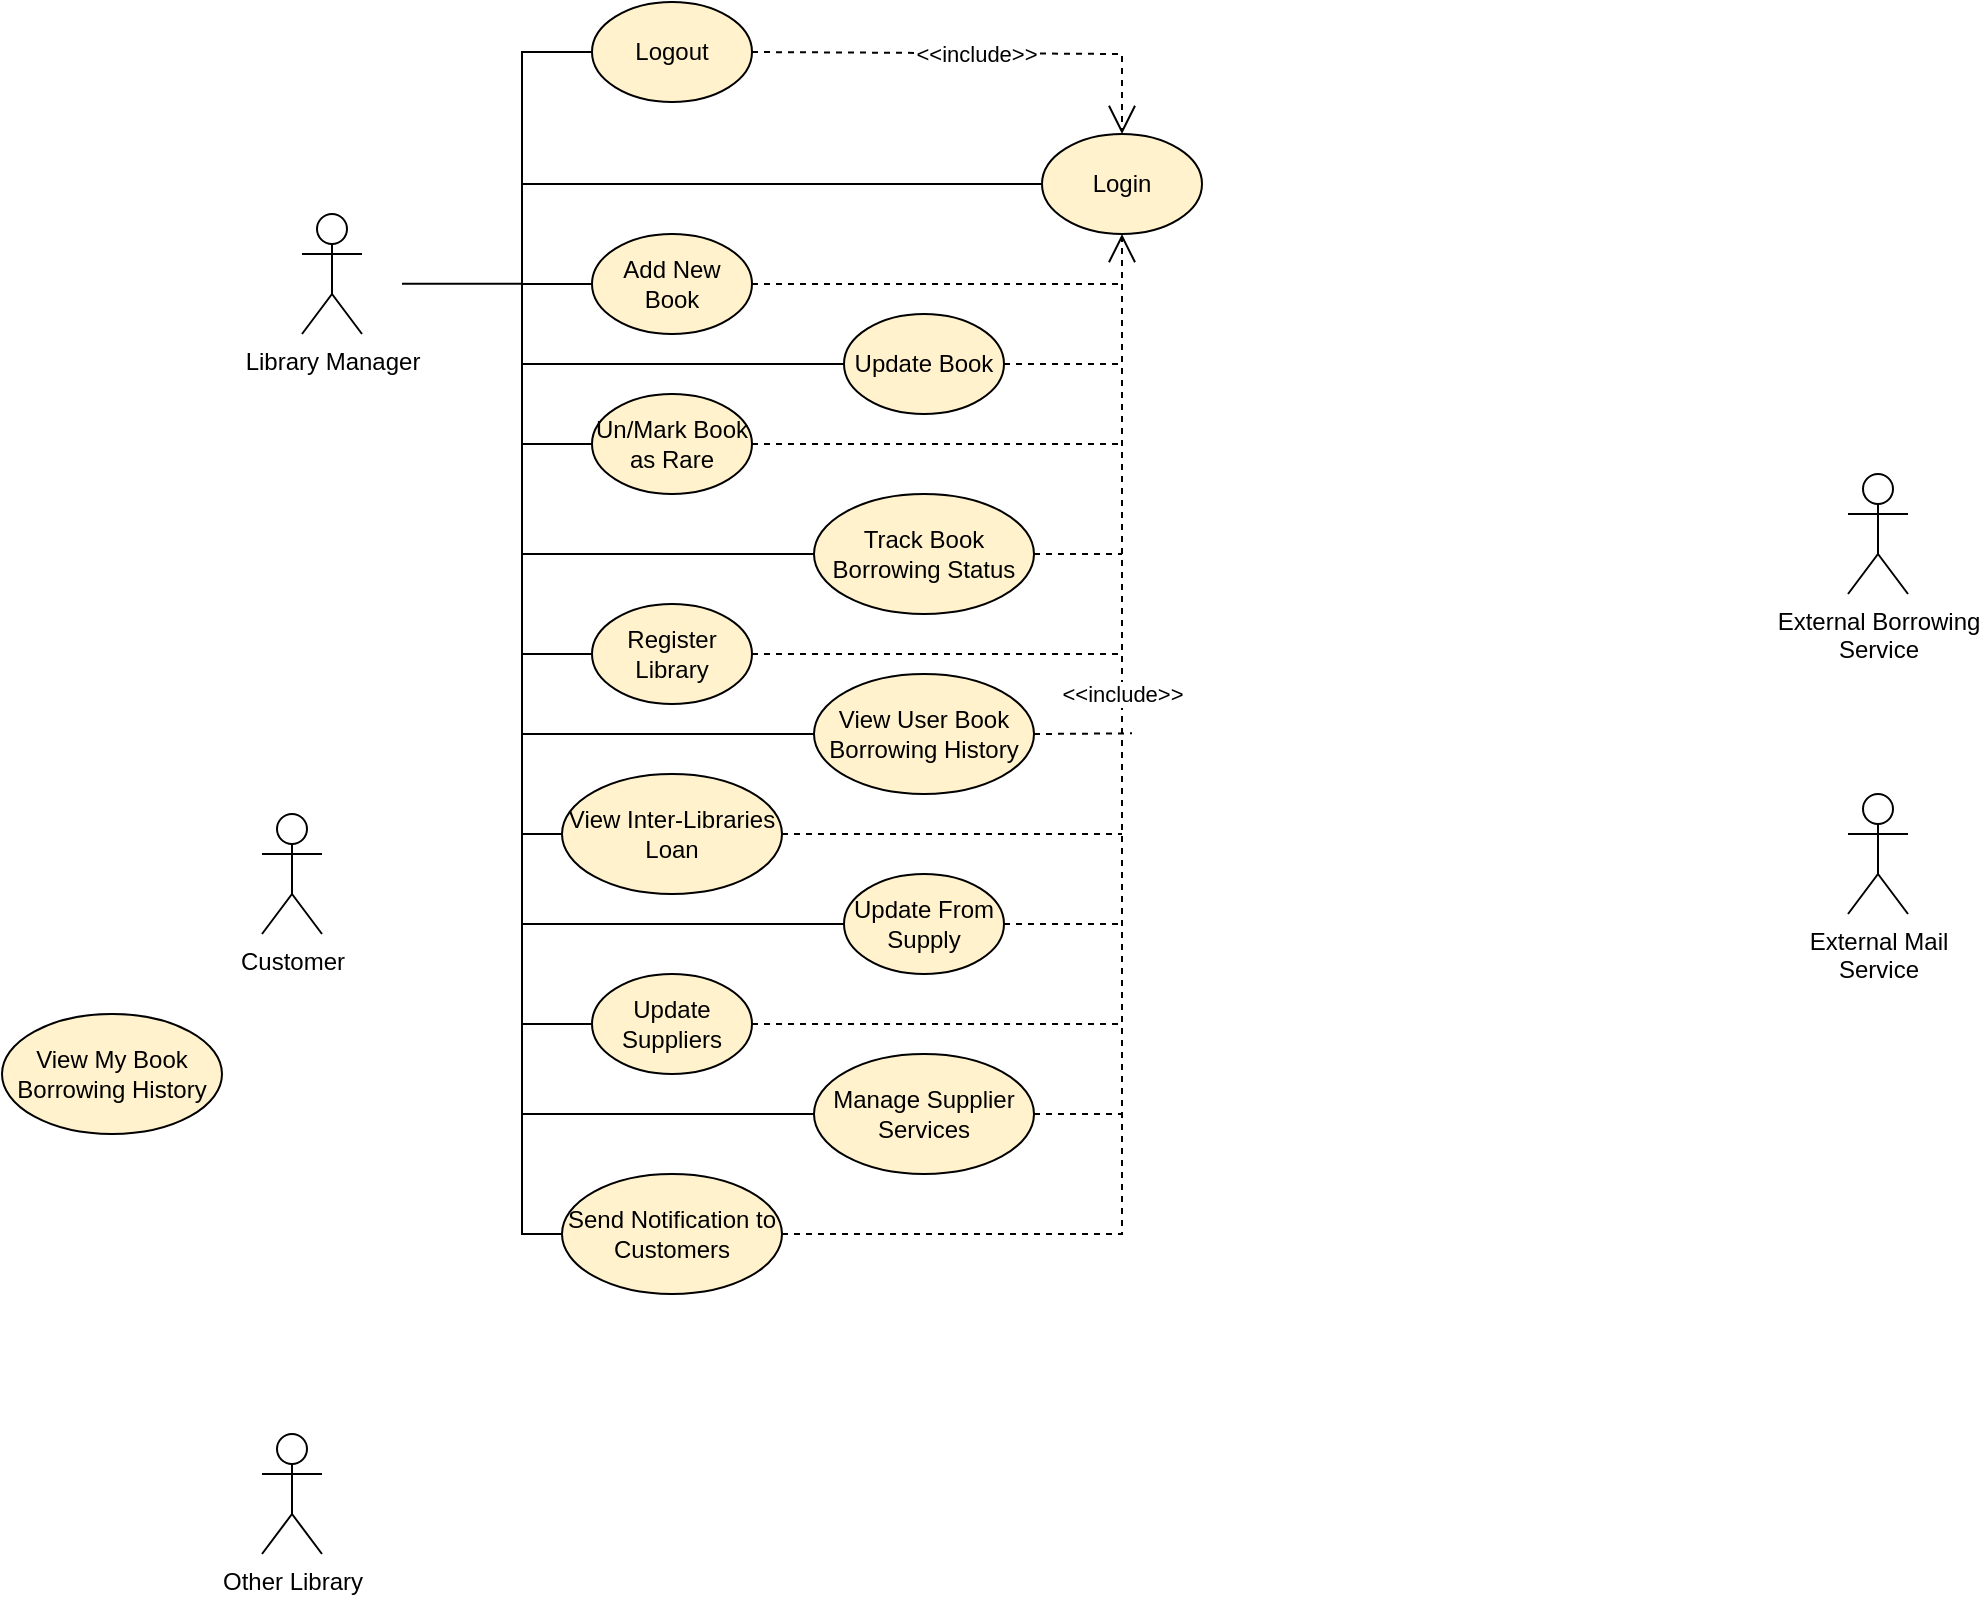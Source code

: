 <mxfile version="24.7.6">
  <diagram name="Page-1" id="7oypQDB3SKRC0D1iNIvr">
    <mxGraphModel dx="2045" dy="622" grid="1" gridSize="10" guides="1" tooltips="1" connect="1" arrows="1" fold="1" page="1" pageScale="1" pageWidth="850" pageHeight="1100" math="0" shadow="0">
      <root>
        <mxCell id="0" />
        <mxCell id="1" parent="0" />
        <mxCell id="VYR5HJMIhHFBfFQLynJq-1" value="Library Manager" style="shape=umlActor;verticalLabelPosition=bottom;verticalAlign=top;html=1;outlineConnect=0;" vertex="1" parent="1">
          <mxGeometry x="-310" y="120" width="30" height="60" as="geometry" />
        </mxCell>
        <mxCell id="VYR5HJMIhHFBfFQLynJq-2" value="Customer" style="shape=umlActor;verticalLabelPosition=bottom;verticalAlign=top;html=1;outlineConnect=0;" vertex="1" parent="1">
          <mxGeometry x="-330" y="420" width="30" height="60" as="geometry" />
        </mxCell>
        <mxCell id="VYR5HJMIhHFBfFQLynJq-6" value="Login" style="ellipse;whiteSpace=wrap;html=1;fillColor=#fff2cc;strokeColor=#000000;" vertex="1" parent="1">
          <mxGeometry x="60" y="80" width="80" height="50" as="geometry" />
        </mxCell>
        <mxCell id="VYR5HJMIhHFBfFQLynJq-7" value="Logout" style="ellipse;whiteSpace=wrap;html=1;fillColor=#fff2cc;strokeColor=#000000;" vertex="1" parent="1">
          <mxGeometry x="-165" y="14" width="80" height="50" as="geometry" />
        </mxCell>
        <mxCell id="VYR5HJMIhHFBfFQLynJq-11" value="External Mail&lt;div&gt;Service&lt;/div&gt;" style="shape=umlActor;verticalLabelPosition=bottom;verticalAlign=top;html=1;outlineConnect=0;" vertex="1" parent="1">
          <mxGeometry x="463" y="410" width="30" height="60" as="geometry" />
        </mxCell>
        <mxCell id="VYR5HJMIhHFBfFQLynJq-12" value="External Borrowing&lt;div&gt;Service&lt;/div&gt;" style="shape=umlActor;verticalLabelPosition=bottom;verticalAlign=top;html=1;outlineConnect=0;" vertex="1" parent="1">
          <mxGeometry x="463" y="250" width="30" height="60" as="geometry" />
        </mxCell>
        <mxCell id="VYR5HJMIhHFBfFQLynJq-13" value="Other Library" style="shape=umlActor;verticalLabelPosition=bottom;verticalAlign=top;html=1;outlineConnect=0;" vertex="1" parent="1">
          <mxGeometry x="-330" y="730" width="30" height="60" as="geometry" />
        </mxCell>
        <mxCell id="VYR5HJMIhHFBfFQLynJq-16" value="Add New&lt;div&gt;Book&lt;/div&gt;" style="ellipse;whiteSpace=wrap;html=1;fillColor=#fff2cc;strokeColor=#000000;" vertex="1" parent="1">
          <mxGeometry x="-165" y="130" width="80" height="50" as="geometry" />
        </mxCell>
        <mxCell id="VYR5HJMIhHFBfFQLynJq-17" value="Un/Mark Book&lt;div&gt;as Rare&lt;/div&gt;" style="ellipse;whiteSpace=wrap;html=1;fillColor=#fff2cc;strokeColor=#000000;" vertex="1" parent="1">
          <mxGeometry x="-165" y="210" width="80" height="50" as="geometry" />
        </mxCell>
        <mxCell id="VYR5HJMIhHFBfFQLynJq-18" value="Update Book" style="ellipse;whiteSpace=wrap;html=1;fillColor=#fff2cc;strokeColor=#000000;" vertex="1" parent="1">
          <mxGeometry x="-39" y="170" width="80" height="50" as="geometry" />
        </mxCell>
        <mxCell id="VYR5HJMIhHFBfFQLynJq-19" value="Register Library" style="ellipse;whiteSpace=wrap;html=1;fillColor=#fff2cc;strokeColor=#000000;" vertex="1" parent="1">
          <mxGeometry x="-165" y="315" width="80" height="50" as="geometry" />
        </mxCell>
        <mxCell id="VYR5HJMIhHFBfFQLynJq-20" value="Track Book Borrowing Status" style="ellipse;whiteSpace=wrap;html=1;fillColor=#fff2cc;strokeColor=#000000;" vertex="1" parent="1">
          <mxGeometry x="-54" y="260" width="110" height="60" as="geometry" />
        </mxCell>
        <mxCell id="VYR5HJMIhHFBfFQLynJq-21" value="View User Book Borrowing History" style="ellipse;whiteSpace=wrap;html=1;fillColor=#fff2cc;strokeColor=#000000;" vertex="1" parent="1">
          <mxGeometry x="-54" y="350" width="110" height="60" as="geometry" />
        </mxCell>
        <mxCell id="VYR5HJMIhHFBfFQLynJq-22" value="View Inter-Libraries Loan" style="ellipse;whiteSpace=wrap;html=1;fillColor=#fff2cc;strokeColor=#000000;" vertex="1" parent="1">
          <mxGeometry x="-180" y="400" width="110" height="60" as="geometry" />
        </mxCell>
        <mxCell id="VYR5HJMIhHFBfFQLynJq-24" value="Update Suppliers" style="ellipse;whiteSpace=wrap;html=1;fillColor=#fff2cc;strokeColor=#000000;" vertex="1" parent="1">
          <mxGeometry x="-165" y="500" width="80" height="50" as="geometry" />
        </mxCell>
        <mxCell id="VYR5HJMIhHFBfFQLynJq-25" value="Update From Supply" style="ellipse;whiteSpace=wrap;html=1;fillColor=#fff2cc;strokeColor=#000000;" vertex="1" parent="1">
          <mxGeometry x="-39" y="450" width="80" height="50" as="geometry" />
        </mxCell>
        <mxCell id="VYR5HJMIhHFBfFQLynJq-27" value="Manage Supplier Services" style="ellipse;whiteSpace=wrap;html=1;fillColor=#fff2cc;strokeColor=#000000;" vertex="1" parent="1">
          <mxGeometry x="-54" y="540" width="110" height="60" as="geometry" />
        </mxCell>
        <mxCell id="VYR5HJMIhHFBfFQLynJq-28" value="Send Notification to Customers" style="ellipse;whiteSpace=wrap;html=1;fillColor=#fff2cc;strokeColor=#000000;" vertex="1" parent="1">
          <mxGeometry x="-180" y="600" width="110" height="60" as="geometry" />
        </mxCell>
        <mxCell id="VYR5HJMIhHFBfFQLynJq-29" value="View My Book Borrowing History" style="ellipse;whiteSpace=wrap;html=1;fillColor=#fff2cc;strokeColor=#000000;" vertex="1" parent="1">
          <mxGeometry x="-460" y="520" width="110" height="60" as="geometry" />
        </mxCell>
        <mxCell id="VYR5HJMIhHFBfFQLynJq-37" value="" style="endArrow=none;html=1;rounded=0;entryX=0;entryY=0.5;entryDx=0;entryDy=0;exitX=0;exitY=0.5;exitDx=0;exitDy=0;" edge="1" parent="1" source="VYR5HJMIhHFBfFQLynJq-28" target="VYR5HJMIhHFBfFQLynJq-7">
          <mxGeometry width="50" height="50" relative="1" as="geometry">
            <mxPoint x="-200" y="360" as="sourcePoint" />
            <mxPoint x="50" y="130" as="targetPoint" />
            <Array as="points">
              <mxPoint x="-200" y="630" />
              <mxPoint x="-200" y="39" />
            </Array>
          </mxGeometry>
        </mxCell>
        <mxCell id="VYR5HJMIhHFBfFQLynJq-39" value="&amp;lt;&amp;lt;include&amp;gt;&amp;gt;" style="endArrow=open;endSize=12;dashed=1;html=1;rounded=0;exitX=1;exitY=0.5;exitDx=0;exitDy=0;entryX=0.5;entryY=0;entryDx=0;entryDy=0;" edge="1" parent="1" source="VYR5HJMIhHFBfFQLynJq-7" target="VYR5HJMIhHFBfFQLynJq-6">
          <mxGeometry width="160" relative="1" as="geometry">
            <mxPoint x="140" y="280" as="sourcePoint" />
            <mxPoint x="300" y="280" as="targetPoint" />
            <Array as="points">
              <mxPoint x="100" y="40" />
            </Array>
          </mxGeometry>
        </mxCell>
        <mxCell id="VYR5HJMIhHFBfFQLynJq-44" value="" style="endArrow=none;html=1;rounded=0;exitX=0;exitY=0.5;exitDx=0;exitDy=0;" edge="1" parent="1" source="VYR5HJMIhHFBfFQLynJq-6">
          <mxGeometry width="50" height="50" relative="1" as="geometry">
            <mxPoint x="200" y="310" as="sourcePoint" />
            <mxPoint x="-200" y="105" as="targetPoint" />
          </mxGeometry>
        </mxCell>
        <mxCell id="VYR5HJMIhHFBfFQLynJq-50" value="" style="endArrow=none;html=1;rounded=0;exitX=0;exitY=0.5;exitDx=0;exitDy=0;" edge="1" parent="1" source="VYR5HJMIhHFBfFQLynJq-16">
          <mxGeometry width="50" height="50" relative="1" as="geometry">
            <mxPoint x="200" y="310" as="sourcePoint" />
            <mxPoint x="-200" y="155" as="targetPoint" />
          </mxGeometry>
        </mxCell>
        <mxCell id="VYR5HJMIhHFBfFQLynJq-51" value="&amp;lt;&amp;lt;include&amp;gt;&amp;gt;" style="endArrow=open;endSize=12;dashed=1;html=1;rounded=0;entryX=0.5;entryY=1;entryDx=0;entryDy=0;exitX=1;exitY=0.5;exitDx=0;exitDy=0;" edge="1" parent="1" source="VYR5HJMIhHFBfFQLynJq-28" target="VYR5HJMIhHFBfFQLynJq-6">
          <mxGeometry x="0.313" width="160" relative="1" as="geometry">
            <mxPoint x="81" y="410" as="sourcePoint" />
            <mxPoint x="91" y="90" as="targetPoint" />
            <Array as="points">
              <mxPoint x="100" y="630" />
            </Array>
            <mxPoint as="offset" />
          </mxGeometry>
        </mxCell>
        <mxCell id="VYR5HJMIhHFBfFQLynJq-53" value="" style="endArrow=none;dashed=1;html=1;rounded=0;exitX=1;exitY=0.5;exitDx=0;exitDy=0;" edge="1" parent="1" source="VYR5HJMIhHFBfFQLynJq-16">
          <mxGeometry width="50" height="50" relative="1" as="geometry">
            <mxPoint x="180" y="330" as="sourcePoint" />
            <mxPoint x="100" y="155" as="targetPoint" />
          </mxGeometry>
        </mxCell>
        <mxCell id="VYR5HJMIhHFBfFQLynJq-54" value="" style="endArrow=none;dashed=1;html=1;rounded=0;exitX=1;exitY=0.5;exitDx=0;exitDy=0;" edge="1" parent="1" source="VYR5HJMIhHFBfFQLynJq-18">
          <mxGeometry width="50" height="50" relative="1" as="geometry">
            <mxPoint x="90" y="190" as="sourcePoint" />
            <mxPoint x="100" y="195" as="targetPoint" />
          </mxGeometry>
        </mxCell>
        <mxCell id="VYR5HJMIhHFBfFQLynJq-55" value="" style="endArrow=none;dashed=1;html=1;rounded=0;exitX=1;exitY=0.5;exitDx=0;exitDy=0;" edge="1" parent="1" source="VYR5HJMIhHFBfFQLynJq-17">
          <mxGeometry width="50" height="50" relative="1" as="geometry">
            <mxPoint x="-59" y="234.66" as="sourcePoint" />
            <mxPoint x="100" y="235" as="targetPoint" />
          </mxGeometry>
        </mxCell>
        <mxCell id="VYR5HJMIhHFBfFQLynJq-56" value="" style="endArrow=none;dashed=1;html=1;rounded=0;exitX=1;exitY=0.5;exitDx=0;exitDy=0;" edge="1" parent="1" source="VYR5HJMIhHFBfFQLynJq-20">
          <mxGeometry width="50" height="50" relative="1" as="geometry">
            <mxPoint x="-75" y="245" as="sourcePoint" />
            <mxPoint x="100" y="290" as="targetPoint" />
          </mxGeometry>
        </mxCell>
        <mxCell id="VYR5HJMIhHFBfFQLynJq-57" value="" style="endArrow=none;dashed=1;html=1;rounded=0;exitX=1;exitY=0.5;exitDx=0;exitDy=0;" edge="1" parent="1" source="VYR5HJMIhHFBfFQLynJq-19">
          <mxGeometry width="50" height="50" relative="1" as="geometry">
            <mxPoint x="66" y="300" as="sourcePoint" />
            <mxPoint x="100" y="340" as="targetPoint" />
          </mxGeometry>
        </mxCell>
        <mxCell id="VYR5HJMIhHFBfFQLynJq-58" value="" style="endArrow=none;dashed=1;html=1;rounded=0;exitX=1;exitY=0.5;exitDx=0;exitDy=0;" edge="1" parent="1" source="VYR5HJMIhHFBfFQLynJq-21">
          <mxGeometry width="50" height="50" relative="1" as="geometry">
            <mxPoint x="70" y="410" as="sourcePoint" />
            <mxPoint x="105" y="379.66" as="targetPoint" />
          </mxGeometry>
        </mxCell>
        <mxCell id="VYR5HJMIhHFBfFQLynJq-59" value="" style="endArrow=none;dashed=1;html=1;rounded=0;exitX=1;exitY=0.5;exitDx=0;exitDy=0;" edge="1" parent="1" source="VYR5HJMIhHFBfFQLynJq-25">
          <mxGeometry width="50" height="50" relative="1" as="geometry">
            <mxPoint x="-65" y="360" as="sourcePoint" />
            <mxPoint x="100" y="475" as="targetPoint" />
          </mxGeometry>
        </mxCell>
        <mxCell id="VYR5HJMIhHFBfFQLynJq-60" value="" style="endArrow=none;dashed=1;html=1;rounded=0;exitX=1;exitY=0.5;exitDx=0;exitDy=0;" edge="1" parent="1" source="VYR5HJMIhHFBfFQLynJq-22">
          <mxGeometry width="50" height="50" relative="1" as="geometry">
            <mxPoint x="-55" y="370" as="sourcePoint" />
            <mxPoint x="100" y="430" as="targetPoint" />
          </mxGeometry>
        </mxCell>
        <mxCell id="VYR5HJMIhHFBfFQLynJq-61" value="" style="endArrow=none;dashed=1;html=1;rounded=0;exitX=1;exitY=0.5;exitDx=0;exitDy=0;" edge="1" parent="1" source="VYR5HJMIhHFBfFQLynJq-24">
          <mxGeometry width="50" height="50" relative="1" as="geometry">
            <mxPoint x="-45" y="380" as="sourcePoint" />
            <mxPoint x="100" y="525" as="targetPoint" />
          </mxGeometry>
        </mxCell>
        <mxCell id="VYR5HJMIhHFBfFQLynJq-62" value="" style="endArrow=none;html=1;rounded=0;entryX=0;entryY=0.5;entryDx=0;entryDy=0;" edge="1" parent="1" target="VYR5HJMIhHFBfFQLynJq-18">
          <mxGeometry width="50" height="50" relative="1" as="geometry">
            <mxPoint x="-200" y="195" as="sourcePoint" />
            <mxPoint x="-190" y="165" as="targetPoint" />
          </mxGeometry>
        </mxCell>
        <mxCell id="VYR5HJMIhHFBfFQLynJq-63" value="" style="endArrow=none;html=1;rounded=0;exitX=0;exitY=0.5;exitDx=0;exitDy=0;" edge="1" parent="1" source="VYR5HJMIhHFBfFQLynJq-17">
          <mxGeometry width="50" height="50" relative="1" as="geometry">
            <mxPoint x="-145" y="175" as="sourcePoint" />
            <mxPoint x="-200" y="235" as="targetPoint" />
          </mxGeometry>
        </mxCell>
        <mxCell id="VYR5HJMIhHFBfFQLynJq-64" value="" style="endArrow=none;html=1;rounded=0;exitX=0;exitY=0.5;exitDx=0;exitDy=0;" edge="1" parent="1" source="VYR5HJMIhHFBfFQLynJq-20">
          <mxGeometry width="50" height="50" relative="1" as="geometry">
            <mxPoint x="-135" y="185" as="sourcePoint" />
            <mxPoint x="-200" y="290" as="targetPoint" />
          </mxGeometry>
        </mxCell>
        <mxCell id="VYR5HJMIhHFBfFQLynJq-65" value="" style="endArrow=none;html=1;rounded=0;exitX=0;exitY=0.5;exitDx=0;exitDy=0;" edge="1" parent="1" source="VYR5HJMIhHFBfFQLynJq-19">
          <mxGeometry width="50" height="50" relative="1" as="geometry">
            <mxPoint x="-125" y="195" as="sourcePoint" />
            <mxPoint x="-200" y="340" as="targetPoint" />
          </mxGeometry>
        </mxCell>
        <mxCell id="VYR5HJMIhHFBfFQLynJq-66" value="" style="endArrow=none;html=1;rounded=0;exitX=0;exitY=0.5;exitDx=0;exitDy=0;" edge="1" parent="1" source="VYR5HJMIhHFBfFQLynJq-21">
          <mxGeometry width="50" height="50" relative="1" as="geometry">
            <mxPoint x="-115" y="205" as="sourcePoint" />
            <mxPoint x="-200" y="380" as="targetPoint" />
          </mxGeometry>
        </mxCell>
        <mxCell id="VYR5HJMIhHFBfFQLynJq-67" value="" style="endArrow=none;html=1;rounded=0;exitX=0;exitY=0.5;exitDx=0;exitDy=0;" edge="1" parent="1" source="VYR5HJMIhHFBfFQLynJq-22">
          <mxGeometry width="50" height="50" relative="1" as="geometry">
            <mxPoint x="-105" y="215" as="sourcePoint" />
            <mxPoint x="-200" y="430" as="targetPoint" />
          </mxGeometry>
        </mxCell>
        <mxCell id="VYR5HJMIhHFBfFQLynJq-68" value="" style="endArrow=none;html=1;rounded=0;exitX=0;exitY=0.5;exitDx=0;exitDy=0;" edge="1" parent="1" source="VYR5HJMIhHFBfFQLynJq-25">
          <mxGeometry width="50" height="50" relative="1" as="geometry">
            <mxPoint x="-95" y="225" as="sourcePoint" />
            <mxPoint x="-200" y="475" as="targetPoint" />
          </mxGeometry>
        </mxCell>
        <mxCell id="VYR5HJMIhHFBfFQLynJq-69" value="" style="endArrow=none;html=1;rounded=0;exitX=0;exitY=0.5;exitDx=0;exitDy=0;" edge="1" parent="1" source="VYR5HJMIhHFBfFQLynJq-24">
          <mxGeometry width="50" height="50" relative="1" as="geometry">
            <mxPoint x="-85" y="235" as="sourcePoint" />
            <mxPoint x="-200" y="525" as="targetPoint" />
          </mxGeometry>
        </mxCell>
        <mxCell id="VYR5HJMIhHFBfFQLynJq-70" value="" style="endArrow=none;html=1;rounded=0;" edge="1" parent="1">
          <mxGeometry width="50" height="50" relative="1" as="geometry">
            <mxPoint x="-260" y="154.92" as="sourcePoint" />
            <mxPoint x="-200" y="154.92" as="targetPoint" />
          </mxGeometry>
        </mxCell>
        <mxCell id="VYR5HJMIhHFBfFQLynJq-71" value="" style="endArrow=none;html=1;rounded=0;exitX=0;exitY=0.5;exitDx=0;exitDy=0;" edge="1" parent="1" source="VYR5HJMIhHFBfFQLynJq-27">
          <mxGeometry width="50" height="50" relative="1" as="geometry">
            <mxPoint x="-155" y="535" as="sourcePoint" />
            <mxPoint x="-200" y="570" as="targetPoint" />
          </mxGeometry>
        </mxCell>
        <mxCell id="VYR5HJMIhHFBfFQLynJq-72" value="" style="endArrow=none;dashed=1;html=1;rounded=0;exitX=1;exitY=0.5;exitDx=0;exitDy=0;" edge="1" parent="1" source="VYR5HJMIhHFBfFQLynJq-27">
          <mxGeometry width="50" height="50" relative="1" as="geometry">
            <mxPoint x="-75" y="535" as="sourcePoint" />
            <mxPoint x="100" y="570" as="targetPoint" />
          </mxGeometry>
        </mxCell>
      </root>
    </mxGraphModel>
  </diagram>
</mxfile>
